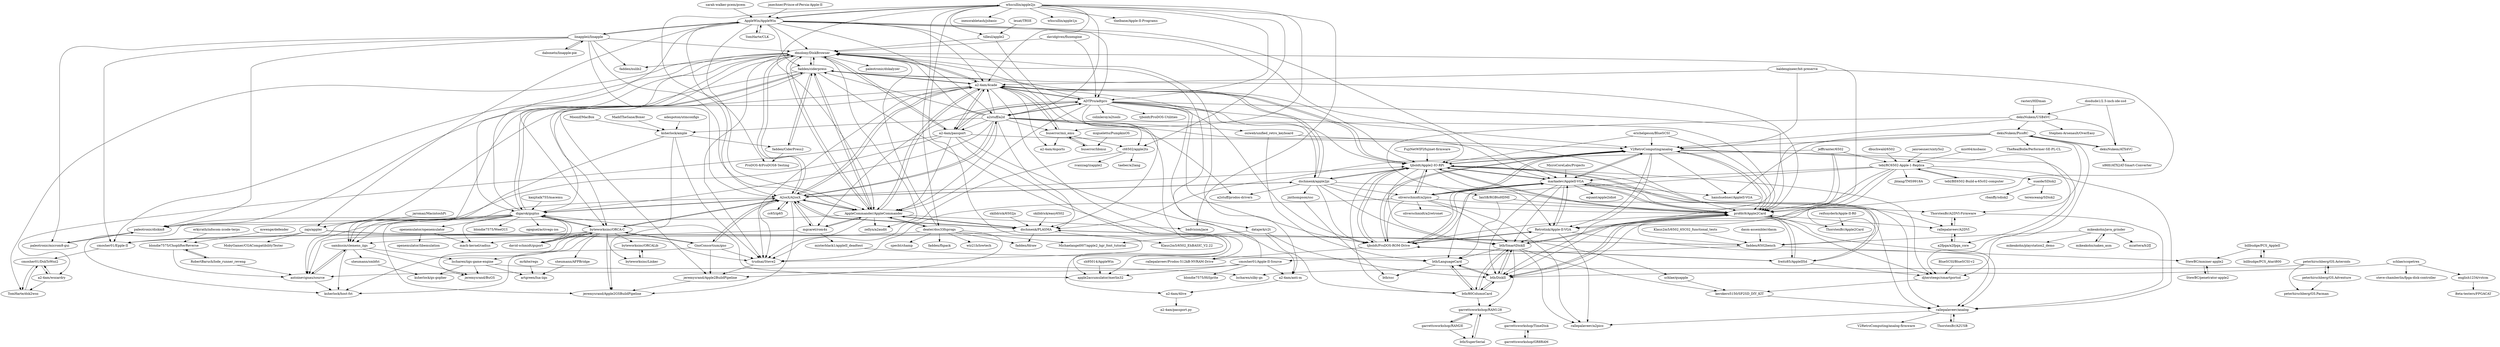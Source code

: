 digraph G {
"leuat/TRSE" -> "tilleul/apple2" ["e"=1]
"mikeakohn/naken_asm" -> "mikeakohn/java_grinder"
"AppleWin/AppleWin" -> "linappleii/linapple"
"AppleWin/AppleWin" -> "whscullin/apple2js"
"AppleWin/AppleWin" -> "ADTPro/adtpro"
"AppleWin/AppleWin" -> "fadden/ciderpress"
"AppleWin/AppleWin" -> "a2-4am/4cade"
"AppleWin/AppleWin" -> "dmolony/DiskBrowser"
"AppleWin/AppleWin" -> "ct6502/apple2ts"
"AppleWin/AppleWin" -> "A2osX/A2osX"
"AppleWin/AppleWin" -> "digarok/gsplus"
"AppleWin/AppleWin" -> "a2stuff/a2d"
"AppleWin/AppleWin" -> "AppleCommander/AppleCommander"
"AppleWin/AppleWin" -> "tjboldt/Apple2-IO-RPi"
"AppleWin/AppleWin" -> "zajo/appler"
"AppleWin/AppleWin" -> "TomHarte/CLK" ["e"=1]
"AppleWin/AppleWin" -> "markadev/AppleII-VGA"
"whscullin/apple2js" -> "AppleWin/AppleWin"
"whscullin/apple2js" -> "ct6502/apple2ts"
"whscullin/apple2js" -> "buserror/mii_emu"
"whscullin/apple2js" -> "trudnai/Steve2"
"whscullin/apple2js" -> "tilleul/apple2"
"whscullin/apple2js" -> "inexorabletash/jsbasic"
"whscullin/apple2js" -> "ProDOS-8/ProDOS8-Testing"
"whscullin/apple2js" -> "whscullin/apple1js"
"whscullin/apple2js" -> "a2-4am/4cade"
"whscullin/apple2js" -> "a2stuff/a2d"
"whscullin/apple2js" -> "ADTPro/adtpro"
"whscullin/apple2js" -> "badvision/jace"
"whscullin/apple2js" -> "deater/dos33fsprogs"
"whscullin/apple2js" -> "AppleCommander/AppleCommander"
"whscullin/apple2js" -> "thelbane/Apple-II-Programs"
"AppleCommander/AppleCommander" -> "dmolony/DiskBrowser"
"AppleCommander/AppleCommander" -> "paleotronic/diskm8"
"AppleCommander/AppleCommander" -> "A2osX/A2osX"
"AppleCommander/AppleCommander" -> "a2-4am/4cade"
"AppleCommander/AppleCommander" -> "fadden/ciderpress"
"AppleCommander/AppleCommander" -> "dschmenk/PLASMA"
"AppleCommander/AppleCommander" -> "mgcaret/rom4x"
"AppleCommander/AppleCommander" -> "badvision/jace"
"AppleCommander/AppleCommander" -> "deater/dos33fsprogs"
"AppleCommander/AppleCommander" -> "zellyn/a2audit"
"AppleCommander/AppleCommander" -> "trudnai/Steve2"
"davidgiven/fluxengine" -> "dmolony/DiskBrowser" ["e"=1]
"davidgiven/fluxengine" -> "ADTPro/adtpro" ["e"=1]
"baldengineer/bit-preserve" -> "profdc9/Apple2Card" ["e"=1]
"baldengineer/bit-preserve" -> "a2-4am/4cade" ["e"=1]
"baldengineer/bit-preserve" -> "V2RetroComputing/analog" ["e"=1]
"a2stuff/a2d" -> "A2osX/A2osX"
"a2stuff/a2d" -> "a2-4am/4cade"
"a2stuff/a2d" -> "dmolony/DiskBrowser"
"a2stuff/a2d" -> "AppleCommander/AppleCommander"
"a2stuff/a2d" -> "ADTPro/adtpro"
"a2stuff/a2d" -> "a2stuff/prodos-drivers"
"a2stuff/a2d" -> "digarok/gsplus"
"a2stuff/a2d" -> "a2-4am/passport"
"a2stuff/a2d" -> "dschmenk/PLASMA"
"a2stuff/a2d" -> "fadden/ciderpress"
"a2stuff/a2d" -> "buserror/mii_emu"
"a2stuff/a2d" -> "osiweb/unified_retro_keyboard"
"a2stuff/a2d" -> "profdc9/Apple2Card"
"a2stuff/a2d" -> "markadev/AppleII-VGA"
"a2stuff/a2d" -> "ksherlock/ample"
"dschmenk/apple2pi" -> "tjboldt/Apple2-IO-RPi"
"dschmenk/apple2pi" -> "profdc9/Apple2Card"
"dschmenk/apple2pi" -> "oliverschmidt/a2pico"
"dschmenk/apple2pi" -> "tjboldt/ProDOS-ROM-Drive"
"dschmenk/apple2pi" -> "jmthompson/ssc"
"dschmenk/apple2pi" -> "A2osX/A2osX"
"dschmenk/apple2pi" -> "rallepalaveev/analog"
"dschmenk/apple2pi" -> "a2-4am/4cade"
"dschmenk/apple2pi" -> "btb/SmartDiskII"
"dschmenk/apple2pi" -> "a2stuff/prodos-drivers"
"a2-4am/4cade" -> "a2-4am/4sports"
"a2-4am/4cade" -> "a2-4am/passport"
"a2-4am/4cade" -> "tjboldt/ProDOS-ROM-Drive"
"a2-4am/4cade" -> "A2osX/A2osX"
"a2-4am/4cade" -> "tjboldt/Apple2-IO-RPi"
"a2-4am/4cade" -> "AppleCommander/AppleCommander"
"a2-4am/4cade" -> "paleotronic/diskm8"
"a2-4am/4cade" -> "dmolony/DiskBrowser"
"a2-4am/4cade" -> "buserror/mii_emu"
"a2-4am/4cade" -> "ADTPro/adtpro"
"a2-4am/4cade" -> "trudnai/Steve2"
"a2-4am/4cade" -> "dschmenk/apple2pi"
"a2-4am/4cade" -> "rallepalaveev/Prodos-512kB-NVRAM-Drive"
"a2-4am/4cade" -> "fadden/ciderpress"
"a2-4am/wozardry" -> "cmosher01/DskToWoz2"
"a2-4am/wozardry" -> "TomHarte/dsk2woz"
"cmosher01/DskToWoz2" -> "TomHarte/dsk2woz"
"cmosher01/DskToWoz2" -> "a2-4am/wozardry"
"a2-4am/anti-m" -> "a2-4am/4live"
"IanSB/RGBtoHDMI" -> "profdc9/Apple2Card" ["e"=1]
"IanSB/RGBtoHDMI" -> "btb/LanguageCard" ["e"=1]
"kanjitalk755/macemu" -> "digarok/gsplus" ["e"=1]
"byteworksinc/ORCA-C" -> "byteworksinc/ORCALib"
"byteworksinc/ORCA-C" -> "samkusin/clemens_iigs"
"byteworksinc/ORCA-C" -> "sheumann/AFPBridge"
"byteworksinc/ORCA-C" -> "byteworksinc/Linker"
"byteworksinc/ORCA-C" -> "jeremysrand/BuGS"
"byteworksinc/ORCA-C" -> "digarok/gsplus"
"byteworksinc/ORCA-C" -> "antoinevignau/source"
"byteworksinc/ORCA-C" -> "lscharen/iigs-game-engine"
"byteworksinc/ORCA-C" -> "GnoConsortium/gno"
"byteworksinc/ORCA-C" -> "A2osX/A2osX"
"byteworksinc/ORCA-C" -> "jeremysrand/Apple2GSBuildPipeline"
"byteworksinc/ORCA-C" -> "ksherlock/host-fst"
"byteworksinc/ORCA-C" -> "david-schmidt/gsport"
"byteworksinc/Linker" -> "byteworksinc/ORCALib"
"mikeakohn/java_grinder" -> "mikeakohn/naken_asm"
"mikeakohn/java_grinder" -> "fadden/6502bench"
"mikeakohn/java_grinder" -> "mzattera/b2fJ"
"mikeakohn/java_grinder" -> "mikeakohn/playstation2_demo"
"ADTPro/adtpro" -> "a2-4am/4cade"
"ADTPro/adtpro" -> "tjboldt/ProDOS-ROM-Drive"
"ADTPro/adtpro" -> "a2-4am/passport"
"ADTPro/adtpro" -> "dmolony/DiskBrowser"
"ADTPro/adtpro" -> "dschmenk/apple2pi"
"ADTPro/adtpro" -> "profdc9/Apple2Card"
"ADTPro/adtpro" -> "mgcaret/rom4x"
"ADTPro/adtpro" -> "tjboldt/Apple2-IO-RPi"
"ADTPro/adtpro" -> "dschmenk/PLASMA"
"ADTPro/adtpro" -> "AppleCommander/AppleCommander"
"ADTPro/adtpro" -> "V2RetroComputing/analog"
"ADTPro/adtpro" -> "datajerk/c2t"
"ADTPro/adtpro" -> "colinleroy/a2tools"
"ADTPro/adtpro" -> "tjboldt/ProDOS-Utilities"
"ADTPro/adtpro" -> "a2stuff/a2d"
"paleotronic/diskm8" -> "paleotronic/microm8-gui"
"fadden/6502bench" -> "dmolony/DiskBrowser"
"fadden/6502bench" -> "dschmenk/PLASMA"
"fadden/6502bench" -> "StewBC/mminer-apple2"
"fadden/6502bench" -> "cmosher01/Apple-II-Source"
"paleotronic/microm8-gui" -> "paleotronic/diskm8"
"tjboldt/ProDOS-ROM-Drive" -> "V2RetroComputing/analog"
"tjboldt/ProDOS-ROM-Drive" -> "Retrotink/Apple-II-VGA"
"tjboldt/ProDOS-ROM-Drive" -> "freitz85/AppleIISd"
"tjboldt/ProDOS-ROM-Drive" -> "tjboldt/Apple2-IO-RPi"
"tjboldt/ProDOS-ROM-Drive" -> "markadev/AppleII-VGA"
"tjboldt/ProDOS-ROM-Drive" -> "profdc9/Apple2Card"
"tjboldt/ProDOS-ROM-Drive" -> "rallepalaveev/Prodos-512kB-NVRAM-Drive"
"Klaus2m5/6502_65C02_functional_tests" -> "fadden/6502bench" ["e"=1]
"cc65/ip65" -> "A2osX/A2osX" ["e"=1]
"david-schmidt/gsport" -> "digarok/gsplus"
"david-schmidt/gsport" -> "byteworksinc/ORCA-C"
"TomHarte/dsk2woz" -> "cmosher01/DskToWoz2"
"garrettsworkshop/TimeDisk" -> "garrettsworkshop/GR8RAM"
"byteworksinc/ORCALib" -> "byteworksinc/Linker"
"mrkite/regs" -> "artgreen/lua-iigs"
"garrettsworkshop/GR8RAM" -> "garrettsworkshop/TimeDisk"
"erichelgeson/BlueSCSI" -> "V2RetroComputing/analog" ["e"=1]
"erichelgeson/BlueSCSI" -> "tjboldt/Apple2-IO-RPi" ["e"=1]
"erichelgeson/BlueSCSI" -> "profdc9/Apple2Card" ["e"=1]
"trudnai/Steve2" -> "jeremysrand/Apple2BuildPipeline"
"tebl/BE6502-Build-a-65c02-computer" -> "tebl/RC6502-Apple-1-Replica" ["e"=1]
"MaddTheSane/Boxer" -> "ksherlock/ample" ["e"=1]
"sarah-walker-pcem/pcem" -> "AppleWin/AppleWin" ["e"=1]
"janroesner/sixty5o2" -> "tebl/RC6502-Apple-1-Replica" ["e"=1]
"tilleul/apple2" -> "dmolony/DiskBrowser"
"tilleul/apple2" -> "apple2accumulator/merlin32"
"schlae/scopetrex" -> "steve-chamberlin/fpga-disk-controller"
"schlae/scopetrex" -> "btb/DiskII"
"schlae/scopetrex" -> "english1234/vstcm"
"FujiNetWIFI/fujinet-firmware" -> "tjboldt/Apple2-IO-RPi" ["e"=1]
"mist64/msbasic" -> "tebl/RC6502-Apple-1-Replica" ["e"=1]
"MicroCoreLabs/Projects" -> "markadev/AppleII-VGA" ["e"=1]
"ksherlock/ample" -> "fadden/CiderPress2"
"ksherlock/ample" -> "trudnai/Steve2"
"ksherlock/ample" -> "samkusin/clemens_iigs"
"ksherlock/ample" -> "jeremysrand/Apple2GSBuildPipeline"
"dasm-assembler/dasm" -> "fadden/6502bench" ["e"=1]
"openemulator/openemulator" -> "mach-kernel/cadius"
"openemulator/openemulator" -> "openemulator/libemulation"
"dschmenk/PLASMA" -> "A2osX/A2osX"
"dschmenk/PLASMA" -> "AppleCommander/AppleCommander"
"dschmenk/PLASMA" -> "fadden/6502bench"
"dschmenk/PLASMA" -> "Klaus2m5/6502_EhBASIC_V2.22" ["e"=1]
"dschmenk/PLASMA" -> "cmosher01/Epple-II"
"dschmenk/PLASMA" -> "fadden/fdraw"
"datajerk/c2t" -> "Michaelangel007/apple2_hgr_font_tutorial"
"datajerk/c2t" -> "btb/80ColumnCard"
"datajerk/c2t" -> "btb/DiskII"
"garrettsworkshop/RAM2E" -> "garrettsworkshop/RAM128"
"garrettsworkshop/RAM2E" -> "btb/SuperSerial"
"garrettsworkshop/RAM128" -> "btb/SuperSerial"
"garrettsworkshop/RAM128" -> "garrettsworkshop/RAM2E"
"garrettsworkshop/RAM128" -> "garrettsworkshop/TimeDisk"
"dbuchwald/6502" -> "tebl/RC6502-Apple-1-Replica" ["e"=1]
"fadden/ciderpress" -> "fadden/CiderPress2"
"fadden/ciderpress" -> "AppleCommander/AppleCommander"
"fadden/ciderpress" -> "dmolony/DiskBrowser"
"fadden/ciderpress" -> "apple2accumulator/merlin32"
"fadden/ciderpress" -> "byteworksinc/ORCA-C"
"fadden/ciderpress" -> "digarok/gsplus"
"fadden/ciderpress" -> "samkusin/clemens_iigs"
"fadden/ciderpress" -> "a2-4am/4cade"
"fadden/ciderpress" -> "profdc9/Apple2Card"
"fadden/ciderpress" -> "tjboldt/Apple2-IO-RPi"
"jeremysrand/Apple2BuildPipeline" -> "jeremysrand/Apple2GSBuildPipeline"
"osiweb/unified_retro_keyboard" -> "V2RetroComputing/analog"
"osiweb/unified_retro_keyboard" -> "btb/LanguageCard"
"StewBC/penetrator-apple2" -> "StewBC/mminer-apple2"
"StewBC/mminer-apple2" -> "StewBC/penetrator-apple2"
"jefftranter/6502" -> "fadden/6502bench" ["e"=1]
"jefftranter/6502" -> "dschmenk/PLASMA" ["e"=1]
"jefftranter/6502" -> "profdc9/Apple2Card" ["e"=1]
"jefftranter/6502" -> "tebl/RC6502-Apple-1-Replica" ["e"=1]
"tjboldt/Apple2-IO-RPi" -> "profdc9/Apple2Card"
"tjboldt/Apple2-IO-RPi" -> "tjboldt/ProDOS-ROM-Drive"
"tjboldt/Apple2-IO-RPi" -> "dschmenk/apple2pi"
"tjboldt/Apple2-IO-RPi" -> "V2RetroComputing/analog"
"tjboldt/Apple2-IO-RPi" -> "markadev/AppleII-VGA"
"tjboldt/Apple2-IO-RPi" -> "freitz85/AppleIISd"
"tjboldt/Apple2-IO-RPi" -> "oliverschmidt/a2pico"
"tjboldt/Apple2-IO-RPi" -> "btb/SmartDiskII"
"tjboldt/Apple2-IO-RPi" -> "Retrotink/Apple-II-VGA"
"tjboldt/Apple2-IO-RPi" -> "djtersteegc/smartportsd"
"tjboldt/Apple2-IO-RPi" -> "a2-4am/4cade"
"tjboldt/Apple2-IO-RPi" -> "btb/80ColumnCard"
"tjboldt/Apple2-IO-RPi" -> "rallepalaveev/analog"
"dmolony/DiskBrowser" -> "a2-4am/anti-m"
"dmolony/DiskBrowser" -> "AppleCommander/AppleCommander"
"dmolony/DiskBrowser" -> "TomHarte/dsk2woz"
"dmolony/DiskBrowser" -> "fadden/ciderpress"
"dmolony/DiskBrowser" -> "cmosher01/Epple-II"
"dmolony/DiskBrowser" -> "a2-4am/passport"
"dmolony/DiskBrowser" -> "a2-4am/4cade"
"dmolony/DiskBrowser" -> "paleotronic/diskm8"
"dmolony/DiskBrowser" -> "paleotronic/dskalyzer"
"dmolony/DiskBrowser" -> "A2osX/A2osX"
"dmolony/DiskBrowser" -> "byteworksinc/ORCA-C"
"dmolony/DiskBrowser" -> "fadden/nulib2"
"dmolony/DiskBrowser" -> "jeremysrand/Apple2BuildPipeline"
"dmolony/DiskBrowser" -> "zellyn/a2audit"
"dmolony/DiskBrowser" -> "trudnai/Steve2"
"mwenge/defender" -> "blondie7575/ChoplifterReverse" ["e"=1]
"TomHarte/CLK" -> "AppleWin/AppleWin" ["e"=1]
"antoinevignau/source" -> "samkusin/clemens_iigs"
"antoinevignau/source" -> "ksherlock/host-fst"
"cmosher01/Apple-II-Source" -> "antoinevignau/source"
"cmosher01/Apple-II-Source" -> "a2-4am/anti-m"
"cmosher01/Apple-II-Source" -> "apple2accumulator/merlin32"
"cmosher01/Apple-II-Source" -> "blondie7575/HiSprite"
"cmosher01/Apple-II-Source" -> "dmolony/DiskBrowser"
"A2osX/A2osX" -> "AppleCommander/AppleCommander"
"A2osX/A2osX" -> "a2-4am/4cade"
"A2osX/A2osX" -> "byteworksinc/ORCA-C"
"A2osX/A2osX" -> "dschmenk/PLASMA"
"A2osX/A2osX" -> "mgcaret/rom4x"
"A2osX/A2osX" -> "jeremysrand/Apple2GSBuildPipeline"
"A2osX/A2osX" -> "dmolony/DiskBrowser"
"A2osX/A2osX" -> "digarok/gsplus"
"A2osX/A2osX" -> "tjboldt/Apple2-IO-RPi"
"A2osX/A2osX" -> "GnoConsortium/gno"
"A2osX/A2osX" -> "samkusin/clemens_iigs"
"A2osX/A2osX" -> "cc65/ip65" ["e"=1]
"A2osX/A2osX" -> "trudnai/Steve2"
"A2osX/A2osX" -> "dschmenk/apple2pi"
"A2osX/A2osX" -> "a2stuff/a2d"
"jmthompson/ssc" -> "btb/ssc"
"suaide/SDisk2" -> "rbanffy/sdisk2"
"suaide/SDisk2" -> "terenceang/SDisk2"
"oliverschmidt/a2pico" -> "oliverschmidt/a2retronet"
"oliverschmidt/a2pico" -> "btb/SmartDiskII"
"oliverschmidt/a2pico" -> "V2RetroComputing/analog"
"oliverschmidt/a2pico" -> "tjboldt/Apple2-IO-RPi"
"oliverschmidt/a2pico" -> "tjboldt/ProDOS-ROM-Drive"
"oliverschmidt/a2pico" -> "markadev/AppleII-VGA"
"oliverschmidt/a2pico" -> "profdc9/Apple2Card"
"oliverschmidt/a2pico" -> "rallepalaveev/a2pico"
"oliverschmidt/a2pico" -> "trudnai/Steve2"
"djtersteegc/smartportsd" -> "kerokero5150/SP2SD_DIY_KIT"
"peterhirschberg/GS.Asteroids" -> "peterhirschberg/GS.Adventure"
"peterhirschberg/GS.Asteroids" -> "peterhirschberg/GS.Pacman"
"peterhirschberg/GS.Asteroids" -> "lscharen/silky-gs"
"samkusin/clemens_iigs" -> "antoinevignau/source"
"samkusin/clemens_iigs" -> "jeremysrand/BuGS"
"samkusin/clemens_iigs" -> "lscharen/iigs-game-engine"
"samkusin/clemens_iigs" -> "ksherlock/host-fst"
"samkusin/clemens_iigs" -> "sheumann/smbfst"
"peterhirschberg/GS.Adventure" -> "peterhirschberg/GS.Asteroids"
"peterhirschberg/GS.Adventure" -> "peterhirschberg/GS.Pacman"
"jmechner/Prince-of-Persia-Apple-II" -> "AppleWin/AppleWin" ["e"=1]
"skilldrick/6502js" -> "dschmenk/PLASMA" ["e"=1]
"zajo/appler" -> "trudnai/Steve2"
"zajo/appler" -> "MobyGamer/CGACompatibilityTester" ["e"=1]
"zajo/appler" -> "cmosher01/Epple-II"
"zajo/appler" -> "schlae/quapple" ["e"=1]
"markadev/AppleII-VGA" -> "V2RetroComputing/analog"
"markadev/AppleII-VGA" -> "Retrotink/Apple-II-VGA"
"markadev/AppleII-VGA" -> "profdc9/Apple2Card"
"markadev/AppleII-VGA" -> "tjboldt/ProDOS-ROM-Drive"
"markadev/AppleII-VGA" -> "tjboldt/Apple2-IO-RPi"
"markadev/AppleII-VGA" -> "rallepalaveev/A2DVI"
"markadev/AppleII-VGA" -> "btb/DiskII"
"markadev/AppleII-VGA" -> "oliverschmidt/a2pico"
"markadev/AppleII-VGA" -> "btb/SmartDiskII"
"markadev/AppleII-VGA" -> "equant/apple2idiot"
"markadev/AppleII-VGA" -> "hanshuebner/AppleII-VGA"
"markadev/AppleII-VGA" -> "ThorstenBr/A2DVI-Firmware"
"markadev/AppleII-VGA" -> "btb/LanguageCard"
"schlae/quapple" -> "kerokero5150/SP2SD_DIY_KIT" ["e"=1]
"digarok/gsplus" -> "byteworksinc/ORCA-C"
"digarok/gsplus" -> "david-schmidt/gsport"
"digarok/gsplus" -> "samkusin/clemens_iigs"
"digarok/gsplus" -> "fadden/ciderpress"
"digarok/gsplus" -> "A2osX/A2osX"
"digarok/gsplus" -> "ksherlock/host-fst"
"digarok/gsplus" -> "dmolony/DiskBrowser"
"digarok/gsplus" -> "blondie7575/WeeGUI"
"digarok/gsplus" -> "ogoguel/activegs-ios" ["e"=1]
"digarok/gsplus" -> "antoinevignau/source"
"digarok/gsplus" -> "apple2accumulator/merlin32"
"digarok/gsplus" -> "a2-4am/4cade"
"digarok/gsplus" -> "openemulator/openemulator"
"digarok/gsplus" -> "mach-kernel/cadius"
"digarok/gsplus" -> "jeremysrand/Apple2GSBuildPipeline"
"sh95014/AppleWin" -> "apple2accumulator/merlin32"
"skilldrick/easy6502" -> "dschmenk/PLASMA" ["e"=1]
"english1234/vstcm" -> "Beta-testers/FPGACAT"
"adespoton/utmconfigs" -> "ksherlock/ample" ["e"=1]
"cmosher01/Epple-II" -> "cmosher01/DskToWoz2"
"profdc9/Apple2Card" -> "btb/DiskII"
"profdc9/Apple2Card" -> "btb/SmartDiskII"
"profdc9/Apple2Card" -> "rallepalaveev/analog"
"profdc9/Apple2Card" -> "ThorstenBr/Apple2Card"
"profdc9/Apple2Card" -> "freitz85/AppleIISd"
"profdc9/Apple2Card" -> "tjboldt/Apple2-IO-RPi"
"profdc9/Apple2Card" -> "V2RetroComputing/analog"
"profdc9/Apple2Card" -> "rallepalaveev/A2DVI"
"profdc9/Apple2Card" -> "Retrotink/Apple-II-VGA"
"profdc9/Apple2Card" -> "markadev/AppleII-VGA"
"profdc9/Apple2Card" -> "djtersteegc/smartportsd"
"deater/dos33fsprogs" -> "jeremysrand/Apple2BuildPipeline"
"deater/dos33fsprogs" -> "AppleCommander/AppleCommander"
"deater/dos33fsprogs" -> "Michaelangel007/apple2_hgr_font_tutorial"
"deater/dos33fsprogs" -> "dmolony/DiskBrowser"
"deater/dos33fsprogs" -> "cmosher01/Epple-II"
"deater/dos33fsprogs" -> "fadden/fdraw"
"deater/dos33fsprogs" -> "fadden/fhpack"
"deater/dos33fsprogs" -> "wiz21b/lowtech"
"deater/dos33fsprogs" -> "specht/champ"
"dekuNukem/USB4VC" -> "Stephen-Arsenault/OverEasy" ["e"=1]
"dekuNukem/USB4VC" -> "dekuNukem/ATX4VC"
"dekuNukem/USB4VC" -> "dekuNukem/PicoRC"
"dekuNukem/USB4VC" -> "IanSB/RGBtoHDMI" ["e"=1]
"dekuNukem/USB4VC" -> "V2RetroComputing/analog"
"dabonetn/linapple-pie" -> "linappleii/linapple"
"ct6502/apple2ts" -> "trudnai/Steve2"
"ct6502/apple2ts" -> "ivanizag/izapple2"
"ct6502/apple2ts" -> "taeber/a2lang"
"BlueSCSI/BlueSCSI-v2" -> "djtersteegc/smartportsd" ["e"=1]
"rasteri/HIDman" -> "dekuNukem/USB4VC" ["e"=1]
"jaromaz/MacintoshPi" -> "zajo/appler" ["e"=1]
"V2RetroComputing/analog" -> "markadev/AppleII-VGA"
"V2RetroComputing/analog" -> "tjboldt/ProDOS-ROM-Drive"
"V2RetroComputing/analog" -> "profdc9/Apple2Card"
"V2RetroComputing/analog" -> "Retrotink/Apple-II-VGA"
"V2RetroComputing/analog" -> "tjboldt/Apple2-IO-RPi"
"V2RetroComputing/analog" -> "hanshuebner/AppleII-VGA"
"V2RetroComputing/analog" -> "oliverschmidt/a2pico"
"V2RetroComputing/analog" -> "djtersteegc/smartportsd"
"V2RetroComputing/analog" -> "a2fpga/a2fpga_core"
"V2RetroComputing/analog" -> "btb/DiskII"
"RobertBaruch/lode_runner_reveng" -> "blondie7575/ChoplifterReverse"
"RobertBaruch/lode_runner_reveng" -> "antoinevignau/source"
"dosdude1/2.5-inch-ide-ssd" -> "dekuNukem/USB4VC" ["e"=1]
"dosdude1/2.5-inch-ide-ssd" -> "dekuNukem/ATX4VC" ["e"=1]
"dekuNukem/PicoRC" -> "dekuNukem/ATX4VC"
"dekuNukem/PicoRC" -> "V2RetroComputing/analog"
"dekuNukem/PicoRC" -> "TheRealBolle/Performer-SE-PL-CL" ["e"=1]
"dekuNukem/PicoRC" -> "hanshuebner/AppleII-VGA"
"dekuNukem/PicoRC" -> "djtersteegc/smartportsd"
"dekuNukem/PicoRC" -> "btb/DiskII"
"dekuNukem/PicoRC" -> "ThorstenBr/A2DVI-Firmware"
"btb/DiskII" -> "btb/SmartDiskII"
"btb/DiskII" -> "btb/80ColumnCard"
"btb/DiskII" -> "btb/LanguageCard"
"btb/DiskII" -> "profdc9/Apple2Card"
"dekuNukem/ATX4VC" -> "dekuNukem/PicoRC"
"dekuNukem/ATX4VC" -> "x86fr/ATX2AT-Smart-Converter" ["e"=1]
"GnoConsortium/gno" -> "byteworksinc/ORCA-C"
"GnoConsortium/gno" -> "A2osX/A2osX"
"GnoConsortium/gno" -> "trudnai/Steve2"
"GnoConsortium/gno" -> "ksherlock/host-fst"
"GnoConsortium/gno" -> "jeremysrand/Apple2BuildPipeline"
"btb/80ColumnCard" -> "btb/LanguageCard"
"btb/80ColumnCard" -> "btb/DiskII"
"btb/80ColumnCard" -> "garrettsworkshop/RAM128"
"btb/80ColumnCard" -> "btb/SmartDiskII"
"btb/LanguageCard" -> "btb/80ColumnCard"
"btb/LanguageCard" -> "btb/DiskII"
"btb/LanguageCard" -> "btb/ssc"
"fadden/CiderPress2" -> "fadden/ciderpress"
"fadden/CiderPress2" -> "ProDOS-8/ProDOS8-Testing"
"migueletto/PumpkinOS" -> "buserror/libmui" ["e"=1]
"misterblack1/appleII_deadtest" -> "btb/LanguageCard"
"Moonif/MacBox" -> "ksherlock/ample" ["e"=1]
"btb/SmartDiskII" -> "btb/DiskII"
"btb/SmartDiskII" -> "profdc9/Apple2Card"
"btb/SmartDiskII" -> "rallepalaveev/a2pico"
"btb/SmartDiskII" -> "btb/80ColumnCard"
"btb/SmartDiskII" -> "garrettsworkshop/RAM128"
"btb/SmartDiskII" -> "kerokero5150/SP2SD_DIY_KIT"
"btb/SmartDiskII" -> "btb/LanguageCard"
"Retrotink/Apple-II-VGA" -> "rallepalaveev/analog"
"Retrotink/Apple-II-VGA" -> "rallepalaveev/a2pico"
"Retrotink/Apple-II-VGA" -> "markadev/AppleII-VGA"
"Retrotink/Apple-II-VGA" -> "tjboldt/ProDOS-ROM-Drive"
"Retrotink/Apple-II-VGA" -> "btb/SmartDiskII"
"kerokero5150/SP2SD_DIY_KIT" -> "rallepalaveev/analog"
"rallepalaveev/analog" -> "V2RetroComputing/analog-firmware"
"rallepalaveev/analog" -> "ThorstenBr/A2USB"
"rallepalaveev/analog" -> "rallepalaveev/a2pico"
"buserror/mii_emu" -> "a2-4am/4cade"
"buserror/mii_emu" -> "ct6502/apple2ts"
"buserror/mii_emu" -> "buserror/libmui"
"buserror/mii_emu" -> "a2-4am/4sports"
"a2-4am/4live" -> "a2-4am/passport.py"
"a2-4am/passport" -> "a2-4am/anti-m"
"a2-4am/passport" -> "a2-4am/4cade"
"a2-4am/passport" -> "dmolony/DiskBrowser"
"a2-4am/passport" -> "a2-4am/4live"
"a2-4am/passport" -> "AppleCommander/AppleCommander"
"a2-4am/passport" -> "a2-4am/wozardry"
"a2-4am/passport" -> "ADTPro/adtpro"
"a2-4am/passport" -> "antoinevignau/source"
"a2-4am/passport" -> "profdc9/Apple2Card"
"a2fpga/a2fpga_core" -> "rallepalaveev/A2DVI"
"erkyrath/infocom-zcode-terps" -> "blondie7575/ChoplifterReverse" ["e"=1]
"buserror/libmui" -> "buserror/mii_emu"
"btb/SuperSerial" -> "garrettsworkshop/RAM128"
"mgcaret/rom4x" -> "mach-kernel/cadius"
"mgcaret/rom4x" -> "A2osX/A2osX"
"mgcaret/rom4x" -> "AppleCommander/AppleCommander"
"mgcaret/rom4x" -> "misterblack1/appleII_deadtest"
"blondie7575/ChoplifterReverse" -> "RobertBaruch/lode_runner_reveng"
"blondie7575/ChoplifterReverse" -> "antoinevignau/source"
"rallepalaveev/A2DVI" -> "ThorstenBr/A2DVI-Firmware"
"rallepalaveev/A2DVI" -> "a2fpga/a2fpga_core"
"lscharen/iigs-game-engine" -> "lscharen/silky-gs"
"lscharen/iigs-game-engine" -> "ksherlock/gs-gopher"
"lscharen/iigs-game-engine" -> "artgreen/lua-iigs"
"lscharen/iigs-game-engine" -> "jeremysrand/BuGS"
"freitz85/AppleIISd" -> "profdc9/Apple2Card"
"freitz85/AppleIISd" -> "tjboldt/ProDOS-ROM-Drive"
"freitz85/AppleIISd" -> "djtersteegc/smartportsd"
"freitz85/AppleIISd" -> "tjboldt/Apple2-IO-RPi"
"ThorstenBr/A2USB" -> "rallepalaveev/analog"
"reifsnyderb/Apple-II-R0" -> "ThorstenBr/Apple2Card"
"sheumann/smbfst" -> "ksherlock/gs-gopher"
"linappleii/linapple" -> "dabonetn/linapple-pie"
"linappleii/linapple" -> "AppleCommander/AppleCommander"
"linappleii/linapple" -> "cmosher01/Epple-II"
"linappleii/linapple" -> "dmolony/DiskBrowser"
"linappleii/linapple" -> "paleotronic/microm8-gui"
"linappleii/linapple" -> "paleotronic/diskm8"
"linappleii/linapple" -> "AppleWin/AppleWin"
"linappleii/linapple" -> "fadden/nulib2"
"linappleii/linapple" -> "A2osX/A2osX"
"sheumann/AFPBridge" -> "artgreen/lua-iigs"
"billbudge/PCS_Atari800" -> "billbudge/PCS_AppleII"
"ThorstenBr/A2DVI-Firmware" -> "rallepalaveev/A2DVI"
"ThorstenBr/A2DVI-Firmware" -> "rallepalaveev/analog"
"billbudge/PCS_AppleII" -> "billbudge/PCS_Atari800"
"billbudge/PCS_AppleII" -> "StewBC/mminer-apple2"
"tebl/RC6502-Apple-1-Replica" -> "Retrotink/Apple-II-VGA"
"tebl/RC6502-Apple-1-Replica" -> "tjboldt/ProDOS-ROM-Drive"
"tebl/RC6502-Apple-1-Replica" -> "markadev/AppleII-VGA"
"tebl/RC6502-Apple-1-Replica" -> "jblang/TMS9918A" ["e"=1]
"tebl/RC6502-Apple-1-Replica" -> "suaide/SDisk2"
"tebl/RC6502-Apple-1-Replica" -> "tebl/BE6502-Build-a-65c02-computer" ["e"=1]
"tebl/RC6502-Apple-1-Replica" -> "rallepalaveev/analog"
"tebl/RC6502-Apple-1-Replica" -> "btb/DiskII"
"tebl/RC6502-Apple-1-Replica" -> "profdc9/Apple2Card"
"leuat/TRSE" ["l"="-21.187,-46.103", "c"=700]
"tilleul/apple2" ["l"="-20.507,-46.436"]
"mikeakohn/naken_asm" ["l"="-20.296,-46.458"]
"mikeakohn/java_grinder" ["l"="-20.333,-46.451"]
"AppleWin/AppleWin" ["l"="-20.533,-46.393"]
"linappleii/linapple" ["l"="-20.507,-46.423"]
"whscullin/apple2js" ["l"="-20.547,-46.411"]
"ADTPro/adtpro" ["l"="-20.51,-46.361"]
"fadden/ciderpress" ["l"="-20.507,-46.374"]
"a2-4am/4cade" ["l"="-20.526,-46.38"]
"dmolony/DiskBrowser" ["l"="-20.49,-46.399"]
"ct6502/apple2ts" ["l"="-20.577,-46.417"]
"A2osX/A2osX" ["l"="-20.5,-46.38"]
"digarok/gsplus" ["l"="-20.486,-46.377"]
"a2stuff/a2d" ["l"="-20.526,-46.369"]
"AppleCommander/AppleCommander" ["l"="-20.507,-46.396"]
"tjboldt/Apple2-IO-RPi" ["l"="-20.526,-46.341"]
"zajo/appler" ["l"="-20.533,-46.436"]
"TomHarte/CLK" ["l"="-20.987,-46.151", "c"=700]
"markadev/AppleII-VGA" ["l"="-20.541,-46.328"]
"buserror/mii_emu" ["l"="-20.571,-46.404"]
"trudnai/Steve2" ["l"="-20.517,-46.401"]
"inexorabletash/jsbasic" ["l"="-20.617,-46.413"]
"ProDOS-8/ProDOS8-Testing" ["l"="-20.582,-46.395"]
"whscullin/apple1js" ["l"="-20.567,-46.445"]
"badvision/jace" ["l"="-20.551,-46.428"]
"deater/dos33fsprogs" ["l"="-20.466,-46.415"]
"thelbane/Apple-II-Programs" ["l"="-20.573,-46.434"]
"paleotronic/diskm8" ["l"="-20.523,-46.419"]
"dschmenk/PLASMA" ["l"="-20.465,-46.395"]
"mgcaret/rom4x" ["l"="-20.54,-46.374"]
"zellyn/a2audit" ["l"="-20.493,-46.416"]
"davidgiven/fluxengine" ["l"="-21.073,-46.651", "c"=528]
"baldengineer/bit-preserve" ["l"="-20.993,-46.634", "c"=528]
"profdc9/Apple2Card" ["l"="-20.526,-46.329"]
"V2RetroComputing/analog" ["l"="-20.531,-46.315"]
"a2stuff/prodos-drivers" ["l"="-20.558,-46.351"]
"a2-4am/passport" ["l"="-20.513,-46.386"]
"osiweb/unified_retro_keyboard" ["l"="-20.567,-46.336"]
"ksherlock/ample" ["l"="-20.492,-46.389"]
"dschmenk/apple2pi" ["l"="-20.53,-46.35"]
"oliverschmidt/a2pico" ["l"="-20.512,-46.339"]
"tjboldt/ProDOS-ROM-Drive" ["l"="-20.514,-46.332"]
"jmthompson/ssc" ["l"="-20.588,-46.338"]
"rallepalaveev/analog" ["l"="-20.51,-46.31"]
"btb/SmartDiskII" ["l"="-20.541,-46.318"]
"a2-4am/4sports" ["l"="-20.57,-46.389"]
"rallepalaveev/Prodos-512kB-NVRAM-Drive" ["l"="-20.505,-46.35"]
"a2-4am/wozardry" ["l"="-20.489,-46.436"]
"cmosher01/DskToWoz2" ["l"="-20.48,-46.447"]
"TomHarte/dsk2woz" ["l"="-20.472,-46.436"]
"a2-4am/anti-m" ["l"="-20.503,-46.408"]
"a2-4am/4live" ["l"="-20.55,-46.4"]
"IanSB/RGBtoHDMI" ["l"="-21.178,-46.61", "c"=528]
"btb/LanguageCard" ["l"="-20.571,-46.322"]
"kanjitalk755/macemu" ["l"="-19.904,-46.684", "c"=133]
"byteworksinc/ORCA-C" ["l"="-20.462,-46.37"]
"byteworksinc/ORCALib" ["l"="-20.414,-46.37"]
"samkusin/clemens_iigs" ["l"="-20.473,-46.359"]
"sheumann/AFPBridge" ["l"="-20.422,-46.351"]
"byteworksinc/Linker" ["l"="-20.424,-46.362"]
"jeremysrand/BuGS" ["l"="-20.449,-46.352"]
"antoinevignau/source" ["l"="-20.495,-46.366"]
"lscharen/iigs-game-engine" ["l"="-20.463,-46.344"]
"GnoConsortium/gno" ["l"="-20.465,-46.383"]
"jeremysrand/Apple2GSBuildPipeline" ["l"="-20.475,-46.387"]
"ksherlock/host-fst" ["l"="-20.473,-46.368"]
"david-schmidt/gsport" ["l"="-20.444,-46.375"]
"fadden/6502bench" ["l"="-20.41,-46.41"]
"mzattera/b2fJ" ["l"="-20.319,-46.476"]
"mikeakohn/playstation2_demo" ["l"="-20.34,-46.47"]
"datajerk/c2t" ["l"="-20.496,-46.335"]
"colinleroy/a2tools" ["l"="-20.465,-46.333"]
"tjboldt/ProDOS-Utilities" ["l"="-20.483,-46.347"]
"paleotronic/microm8-gui" ["l"="-20.523,-46.446"]
"StewBC/mminer-apple2" ["l"="-20.349,-46.405"]
"cmosher01/Apple-II-Source" ["l"="-20.449,-46.404"]
"Retrotink/Apple-II-VGA" ["l"="-20.517,-46.318"]
"freitz85/AppleIISd" ["l"="-20.503,-46.323"]
"Klaus2m5/6502_65C02_functional_tests" ["l"="-20.996,-46.115", "c"=700]
"cc65/ip65" ["l"="-21.084,-46.077", "c"=700]
"garrettsworkshop/TimeDisk" ["l"="-20.594,-46.263"]
"garrettsworkshop/GR8RAM" ["l"="-20.601,-46.25"]
"mrkite/regs" ["l"="-20.398,-46.328"]
"artgreen/lua-iigs" ["l"="-20.421,-46.336"]
"erichelgeson/BlueSCSI" ["l"="-21.11,-46.626", "c"=528]
"jeremysrand/Apple2BuildPipeline" ["l"="-20.476,-46.403"]
"tebl/BE6502-Build-a-65c02-computer" ["l"="-20.868,-46.012", "c"=700]
"tebl/RC6502-Apple-1-Replica" ["l"="-20.507,-46.3"]
"MaddTheSane/Boxer" ["l"="-19.909,-46.7", "c"=133]
"sarah-walker-pcem/pcem" ["l"="-20.092,-46.843", "c"=133]
"janroesner/sixty5o2" ["l"="-20.866,-46.026", "c"=700]
"apple2accumulator/merlin32" ["l"="-20.479,-46.413"]
"schlae/scopetrex" ["l"="-20.629,-46.271"]
"steve-chamberlin/fpga-disk-controller" ["l"="-20.643,-46.25"]
"btb/DiskII" ["l"="-20.551,-46.309"]
"english1234/vstcm" ["l"="-20.668,-46.258"]
"FujiNetWIFI/fujinet-firmware" ["l"="-21.284,-45.911", "c"=700]
"mist64/msbasic" ["l"="-21.029,-46.117", "c"=700]
"MicroCoreLabs/Projects" ["l"="-20.183,-46.966", "c"=133]
"fadden/CiderPress2" ["l"="-20.547,-46.384"]
"dasm-assembler/dasm" ["l"="-21.298,-46.106", "c"=700]
"openemulator/openemulator" ["l"="-20.581,-46.376"]
"mach-kernel/cadius" ["l"="-20.556,-46.374"]
"openemulator/libemulation" ["l"="-20.619,-46.377"]
"Klaus2m5/6502_EhBASIC_V2.22" ["l"="-20.972,-46.095", "c"=700]
"cmosher01/Epple-II" ["l"="-20.488,-46.426"]
"fadden/fdraw" ["l"="-20.435,-46.414"]
"Michaelangel007/apple2_hgr_font_tutorial" ["l"="-20.449,-46.364"]
"btb/80ColumnCard" ["l"="-20.556,-46.319"]
"garrettsworkshop/RAM2E" ["l"="-20.592,-46.278"]
"garrettsworkshop/RAM128" ["l"="-20.58,-46.291"]
"btb/SuperSerial" ["l"="-20.6,-46.287"]
"dbuchwald/6502" ["l"="-20.857,-46.038", "c"=700]
"StewBC/penetrator-apple2" ["l"="-20.33,-46.404"]
"jefftranter/6502" ["l"="-21.005,-46.079", "c"=700]
"djtersteegc/smartportsd" ["l"="-20.526,-46.305"]
"paleotronic/dskalyzer" ["l"="-20.452,-46.425"]
"fadden/nulib2" ["l"="-20.475,-46.427"]
"mwenge/defender" ["l"="-21.38,-46.03", "c"=700]
"blondie7575/ChoplifterReverse" ["l"="-20.568,-46.362"]
"blondie7575/HiSprite" ["l"="-20.418,-46.421"]
"btb/ssc" ["l"="-20.6,-46.324"]
"suaide/SDisk2" ["l"="-20.479,-46.263"]
"rbanffy/sdisk2" ["l"="-20.476,-46.246"]
"terenceang/SDisk2" ["l"="-20.458,-46.249"]
"oliverschmidt/a2retronet" ["l"="-20.479,-46.321"]
"rallepalaveev/a2pico" ["l"="-20.5,-46.315"]
"kerokero5150/SP2SD_DIY_KIT" ["l"="-20.517,-46.292"]
"peterhirschberg/GS.Asteroids" ["l"="-20.615,-46.334"]
"peterhirschberg/GS.Adventure" ["l"="-20.638,-46.336"]
"peterhirschberg/GS.Pacman" ["l"="-20.643,-46.326"]
"lscharen/silky-gs" ["l"="-20.548,-46.339"]
"sheumann/smbfst" ["l"="-20.441,-46.341"]
"jmechner/Prince-of-Persia-Apple-II" ["l"="-9.608,2.049", "c"=798]
"skilldrick/6502js" ["l"="-21.056,-46.095", "c"=700]
"MobyGamer/CGACompatibilityTester" ["l"="-20.096,-46.909", "c"=133]
"schlae/quapple" ["l"="-20.292,-46.938", "c"=133]
"rallepalaveev/A2DVI" ["l"="-20.546,-46.299"]
"equant/apple2idiot" ["l"="-20.592,-46.309"]
"hanshuebner/AppleII-VGA" ["l"="-20.561,-46.302"]
"ThorstenBr/A2DVI-Firmware" ["l"="-20.533,-46.294"]
"blondie7575/WeeGUI" ["l"="-20.429,-46.383"]
"ogoguel/activegs-ios" ["l"="39.98,-21.69", "c"=242]
"sh95014/AppleWin" ["l"="-20.459,-46.449"]
"skilldrick/easy6502" ["l"="-21.048,-46.112", "c"=700]
"Beta-testers/FPGACAT" ["l"="-20.687,-46.25"]
"adespoton/utmconfigs" ["l"="-19.95,-46.667", "c"=133]
"ThorstenBr/Apple2Card" ["l"="-20.475,-46.304"]
"fadden/fhpack" ["l"="-20.431,-46.431"]
"wiz21b/lowtech" ["l"="-20.446,-46.437"]
"specht/champ" ["l"="-20.434,-46.443"]
"dekuNukem/USB4VC" ["l"="-20.534,-46.265"]
"Stephen-Arsenault/OverEasy" ["l"="-19.616,-46.602", "c"=133]
"dekuNukem/ATX4VC" ["l"="-20.558,-46.259"]
"dekuNukem/PicoRC" ["l"="-20.551,-46.283"]
"dabonetn/linapple-pie" ["l"="-20.502,-46.454"]
"ivanizag/izapple2" ["l"="-20.631,-46.429"]
"taeber/a2lang" ["l"="-20.601,-46.425"]
"BlueSCSI/BlueSCSI-v2" ["l"="-21.135,-46.637", "c"=528]
"rasteri/HIDman" ["l"="-20.21,-46.952", "c"=133]
"jaromaz/MacintoshPi" ["l"="-19.858,-46.689", "c"=133]
"a2fpga/a2fpga_core" ["l"="-20.533,-46.284"]
"RobertBaruch/lode_runner_reveng" ["l"="-20.548,-46.358"]
"dosdude1/2.5-inch-ide-ssd" ["l"="-21.179,-46.638", "c"=528]
"TheRealBolle/Performer-SE-PL-CL" ["l"="-19.717,-46.622", "c"=133]
"x86fr/ATX2AT-Smart-Converter" ["l"="-20.301,-46.994", "c"=133]
"migueletto/PumpkinOS" ["l"="-20.065,-46.748", "c"=133]
"buserror/libmui" ["l"="-20.608,-46.438"]
"misterblack1/appleII_deadtest" ["l"="-20.587,-46.35"]
"Moonif/MacBox" ["l"="-19.999,-46.726", "c"=133]
"V2RetroComputing/analog-firmware" ["l"="-20.49,-46.288"]
"ThorstenBr/A2USB" ["l"="-20.489,-46.298"]
"a2-4am/passport.py" ["l"="-20.59,-46.406"]
"erkyrath/infocom-zcode-terps" ["l"="-33.15,-25.319", "c"=1616]
"ksherlock/gs-gopher" ["l"="-20.438,-46.329"]
"reifsnyderb/Apple-II-R0" ["l"="-20.451,-46.29"]
"billbudge/PCS_Atari800" ["l"="-20.278,-46.397"]
"billbudge/PCS_AppleII" ["l"="-20.303,-46.4"]
"jblang/TMS9918A" ["l"="-19.916,-45.992", "c"=1151]
}